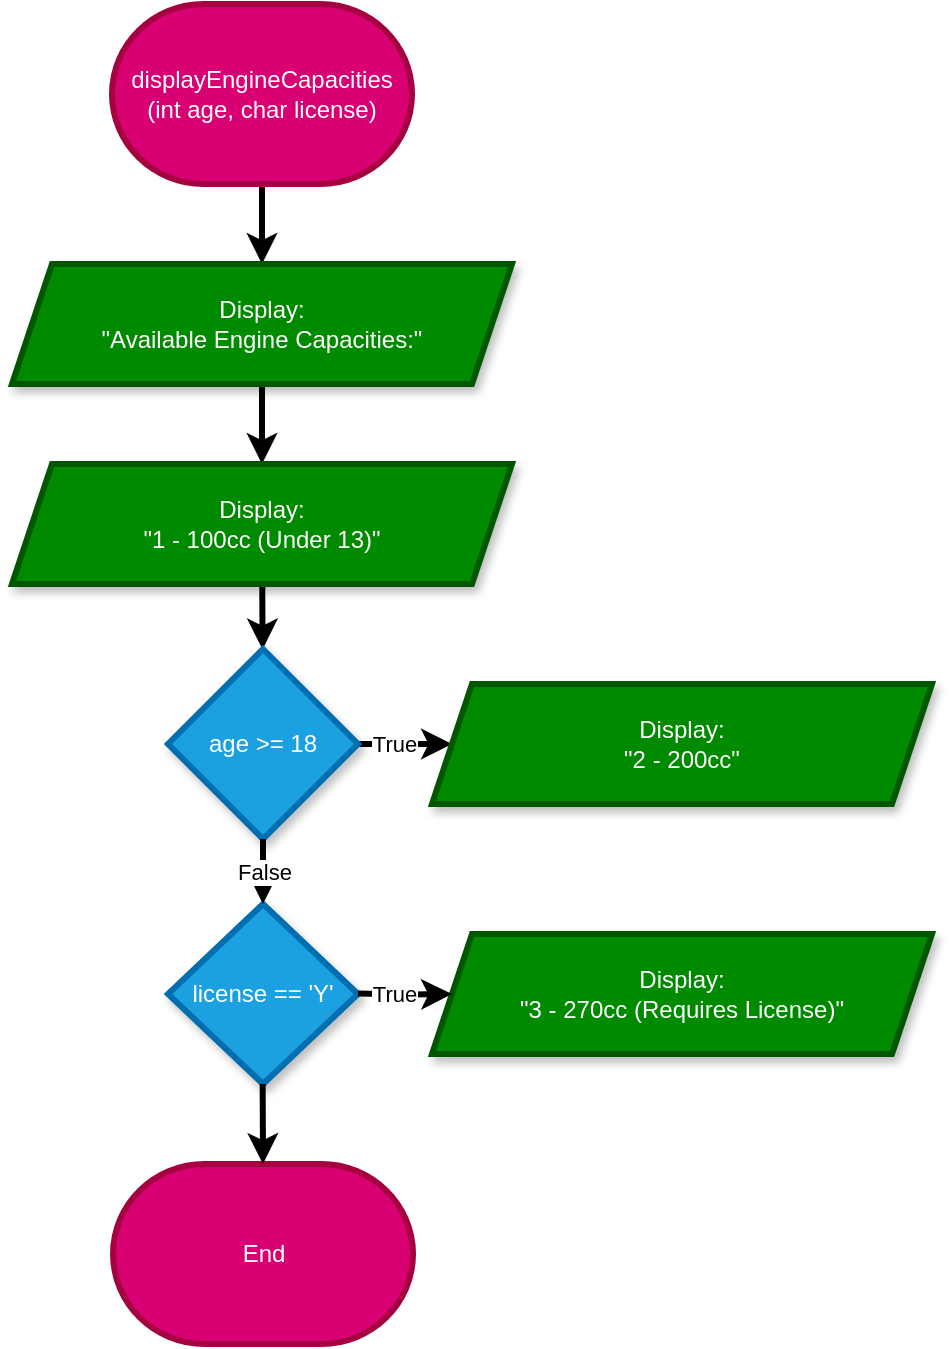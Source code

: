 <mxfile>
    <diagram name="Page-1" id="aHwYECoRN9ZZLvPwpCF0">
        <mxGraphModel dx="137" dy="263" grid="1" gridSize="10" guides="1" tooltips="1" connect="1" arrows="1" fold="1" page="1" pageScale="1" pageWidth="827" pageHeight="1169" math="0" shadow="0">
            <root>
                <mxCell id="0"/>
                <mxCell id="1" parent="0"/>
                <mxCell id="CzPULuTj7yl63Obo9YXj-3" value="" style="rounded=0;orthogonalLoop=1;jettySize=auto;html=1;strokeWidth=3;" parent="1" target="CzPULuTj7yl63Obo9YXj-2" edge="1">
                    <mxGeometry relative="1" as="geometry">
                        <mxPoint x="415" y="110" as="sourcePoint"/>
                    </mxGeometry>
                </mxCell>
                <mxCell id="CzPULuTj7yl63Obo9YXj-5" value="" style="edgeStyle=orthogonalEdgeStyle;rounded=0;orthogonalLoop=1;jettySize=auto;html=1;strokeWidth=3;" parent="1" source="CzPULuTj7yl63Obo9YXj-2" target="CzPULuTj7yl63Obo9YXj-4" edge="1">
                    <mxGeometry relative="1" as="geometry"/>
                </mxCell>
                <mxCell id="CzPULuTj7yl63Obo9YXj-2" value="&lt;font style=&quot;color: rgb(255, 255, 255);&quot;&gt;Display:&lt;/font&gt;&lt;div&gt;&lt;font style=&quot;color: rgb(255, 255, 255);&quot;&gt;&quot;Available Engine Capacities:&quot;&lt;/font&gt;&lt;/div&gt;" style="shape=parallelogram;perimeter=parallelogramPerimeter;whiteSpace=wrap;html=1;fixedSize=1;fillColor=#008a00;strokeColor=#005700;fontColor=#ffffff;strokeWidth=3;shadow=1;" parent="1" vertex="1">
                    <mxGeometry x="290" y="150" width="250" height="60" as="geometry"/>
                </mxCell>
                <mxCell id="CzPULuTj7yl63Obo9YXj-8" value="" style="rounded=0;orthogonalLoop=1;jettySize=auto;html=1;strokeWidth=3;" parent="1" source="CzPULuTj7yl63Obo9YXj-4" target="CzPULuTj7yl63Obo9YXj-7" edge="1">
                    <mxGeometry relative="1" as="geometry"/>
                </mxCell>
                <mxCell id="CzPULuTj7yl63Obo9YXj-4" value="&lt;font style=&quot;color: rgb(255, 255, 255);&quot;&gt;Display:&lt;/font&gt;&lt;div&gt;&lt;font style=&quot;color: rgb(255, 255, 255);&quot;&gt;&quot;1 - 100cc (Under 13)&quot;&lt;/font&gt;&lt;/div&gt;" style="shape=parallelogram;perimeter=parallelogramPerimeter;whiteSpace=wrap;html=1;fixedSize=1;fillColor=#008a00;strokeColor=#005700;fontColor=#ffffff;strokeWidth=3;shadow=1;" parent="1" vertex="1">
                    <mxGeometry x="290" y="250" width="250" height="60" as="geometry"/>
                </mxCell>
                <mxCell id="CzPULuTj7yl63Obo9YXj-12" value="" style="edgeStyle=orthogonalEdgeStyle;rounded=0;orthogonalLoop=1;jettySize=auto;html=1;strokeWidth=3;" parent="1" source="CzPULuTj7yl63Obo9YXj-7" target="CzPULuTj7yl63Obo9YXj-11" edge="1">
                    <mxGeometry relative="1" as="geometry"/>
                </mxCell>
                <mxCell id="CzPULuTj7yl63Obo9YXj-13" value="True" style="edgeLabel;html=1;align=center;verticalAlign=middle;resizable=0;points=[];" parent="CzPULuTj7yl63Obo9YXj-12" vertex="1" connectable="0">
                    <mxGeometry x="-0.381" y="-1" relative="1" as="geometry">
                        <mxPoint x="1" y="-1" as="offset"/>
                    </mxGeometry>
                </mxCell>
                <mxCell id="CzPULuTj7yl63Obo9YXj-7" value="age &amp;gt;= 18" style="rhombus;whiteSpace=wrap;html=1;fillColor=#1ba1e2;strokeColor=#006EAF;fontColor=#ffffff;strokeWidth=3;shadow=1;" parent="1" vertex="1">
                    <mxGeometry x="368" y="342.5" width="95" height="95" as="geometry"/>
                </mxCell>
                <mxCell id="CzPULuTj7yl63Obo9YXj-11" value="&lt;font style=&quot;color: rgb(255, 255, 255);&quot;&gt;Display:&lt;/font&gt;&lt;div&gt;&lt;font style=&quot;color: rgb(255, 255, 255);&quot;&gt;&quot;2 - 200cc&quot;&lt;/font&gt;&lt;/div&gt;" style="shape=parallelogram;perimeter=parallelogramPerimeter;whiteSpace=wrap;html=1;fixedSize=1;fillColor=#008a00;strokeColor=#005700;fontColor=#ffffff;strokeWidth=3;shadow=1;" parent="1" vertex="1">
                    <mxGeometry x="500" y="360" width="250" height="60" as="geometry"/>
                </mxCell>
                <mxCell id="CzPULuTj7yl63Obo9YXj-14" value="license == &#39;Y&#39;" style="rhombus;whiteSpace=wrap;html=1;fillColor=#1ba1e2;strokeColor=#006EAF;fontColor=#ffffff;strokeWidth=3;shadow=1;" parent="1" vertex="1">
                    <mxGeometry x="368" y="470" width="95" height="90" as="geometry"/>
                </mxCell>
                <mxCell id="CzPULuTj7yl63Obo9YXj-17" value="&lt;font style=&quot;color: rgb(255, 255, 255);&quot;&gt;Display:&lt;/font&gt;&lt;div&gt;&lt;font style=&quot;color: rgb(255, 255, 255);&quot;&gt;&quot;3 - 270cc (Requires License)&quot;&lt;/font&gt;&lt;/div&gt;" style="shape=parallelogram;perimeter=parallelogramPerimeter;whiteSpace=wrap;html=1;fixedSize=1;fillColor=#008a00;strokeColor=#005700;fontColor=#ffffff;strokeWidth=3;shadow=1;" parent="1" vertex="1">
                    <mxGeometry x="500" y="485" width="250" height="60" as="geometry"/>
                </mxCell>
                <mxCell id="2" value="&lt;span style=&quot;color: rgb(255, 255, 255);&quot;&gt;displayEngineCapacities&lt;br&gt;(int age, char license)&lt;/span&gt;" style="strokeWidth=3;html=1;shape=mxgraph.flowchart.terminator;whiteSpace=wrap;fillColor=#d80073;fontColor=#ffffff;strokeColor=#A50040;" vertex="1" parent="1">
                    <mxGeometry x="340" y="20" width="150" height="90" as="geometry"/>
                </mxCell>
                <mxCell id="4" value="" style="edgeStyle=orthogonalEdgeStyle;rounded=0;orthogonalLoop=1;jettySize=auto;html=1;strokeWidth=3;" edge="1" parent="1">
                    <mxGeometry relative="1" as="geometry">
                        <mxPoint x="463" y="514.75" as="sourcePoint"/>
                        <mxPoint x="510" y="515" as="targetPoint"/>
                    </mxGeometry>
                </mxCell>
                <mxCell id="5" value="True" style="edgeLabel;html=1;align=center;verticalAlign=middle;resizable=0;points=[];" vertex="1" connectable="0" parent="4">
                    <mxGeometry x="-0.381" y="-1" relative="1" as="geometry">
                        <mxPoint x="3" y="-1" as="offset"/>
                    </mxGeometry>
                </mxCell>
                <mxCell id="6" value="False" style="edgeStyle=none;orthogonalLoop=1;jettySize=auto;html=1;exitX=0.5;exitY=1;exitDx=0;exitDy=0;entryX=0.5;entryY=0;entryDx=0;entryDy=0;strokeWidth=3;" edge="1" parent="1" source="CzPULuTj7yl63Obo9YXj-7" target="CzPULuTj7yl63Obo9YXj-14">
                    <mxGeometry width="100" relative="1" as="geometry">
                        <mxPoint x="390" y="470" as="sourcePoint"/>
                        <mxPoint x="490" y="470" as="targetPoint"/>
                        <Array as="points"/>
                    </mxGeometry>
                </mxCell>
                <mxCell id="7" value="End" style="strokeWidth=3;html=1;shape=mxgraph.flowchart.terminator;whiteSpace=wrap;fillColor=#d80073;fontColor=#ffffff;strokeColor=#A50040;" vertex="1" parent="1">
                    <mxGeometry x="340.5" y="600" width="150" height="90" as="geometry"/>
                </mxCell>
                <mxCell id="8" value="" style="rounded=0;orthogonalLoop=1;jettySize=auto;html=1;strokeWidth=3;entryX=0.5;entryY=0;entryDx=0;entryDy=0;entryPerimeter=0;" edge="1" parent="1" target="7">
                    <mxGeometry relative="1" as="geometry">
                        <mxPoint x="415.33" y="560" as="sourcePoint"/>
                        <mxPoint x="415.33" y="593" as="targetPoint"/>
                    </mxGeometry>
                </mxCell>
            </root>
        </mxGraphModel>
    </diagram>
</mxfile>